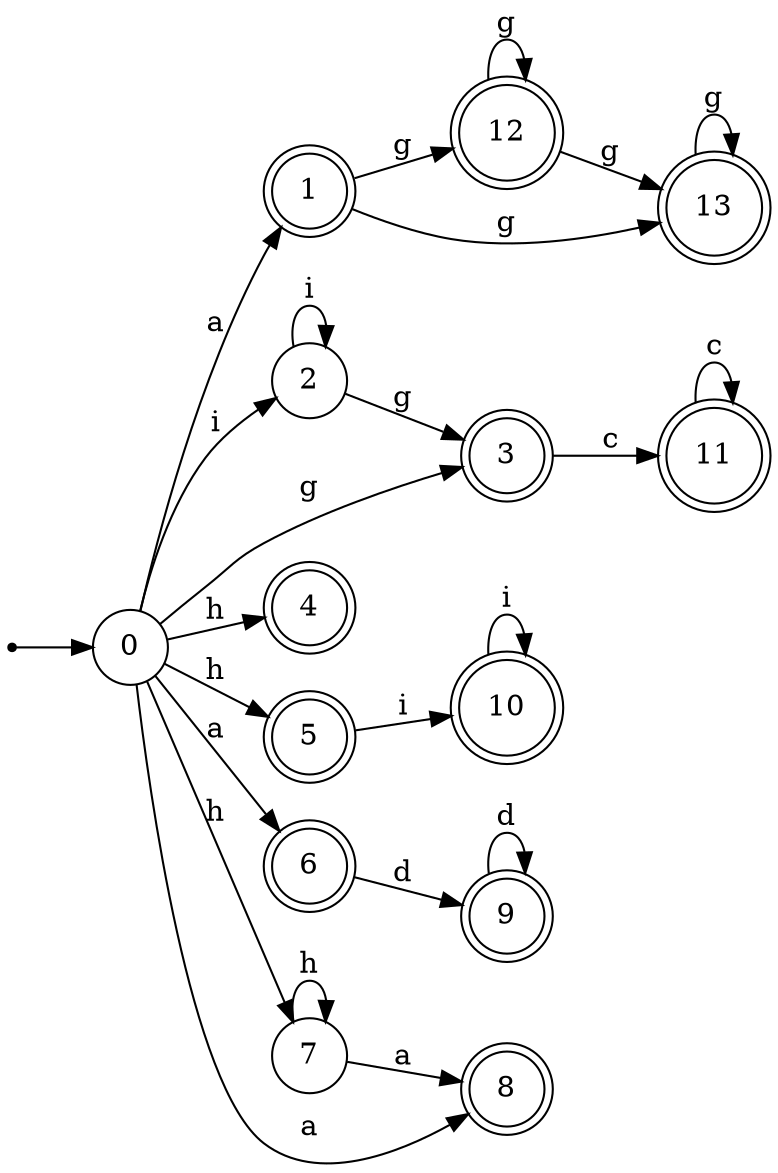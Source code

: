 digraph finite_state_machine {
rankdir=LR;
size="20,20";
node [shape = point]; "dummy0"
node [shape = circle]; "0";
"dummy0" -> "0";
node [shape = doublecircle]; "1";node [shape = circle]; "2";
node [shape = doublecircle]; "3";node [shape = doublecircle]; "4";node [shape = doublecircle]; "5";node [shape = doublecircle]; "6";node [shape = circle]; "7";
node [shape = doublecircle]; "8";node [shape = doublecircle]; "9";node [shape = doublecircle]; "10";node [shape = doublecircle]; "11";node [shape = doublecircle]; "12";node [shape = doublecircle]; "13";"0" -> "8" [label = "a"];
 "0" -> "1" [label = "a"];
 "0" -> "6" [label = "a"];
 "0" -> "2" [label = "i"];
 "0" -> "3" [label = "g"];
 "0" -> "4" [label = "h"];
 "0" -> "5" [label = "h"];
 "0" -> "7" [label = "h"];
 "7" -> "7" [label = "h"];
 "7" -> "8" [label = "a"];
 "6" -> "9" [label = "d"];
 "9" -> "9" [label = "d"];
 "5" -> "10" [label = "i"];
 "10" -> "10" [label = "i"];
 "3" -> "11" [label = "c"];
 "11" -> "11" [label = "c"];
 "2" -> "2" [label = "i"];
 "2" -> "3" [label = "g"];
 "1" -> "12" [label = "g"];
 "1" -> "13" [label = "g"];
 "13" -> "13" [label = "g"];
 "12" -> "12" [label = "g"];
 "12" -> "13" [label = "g"];
 }
